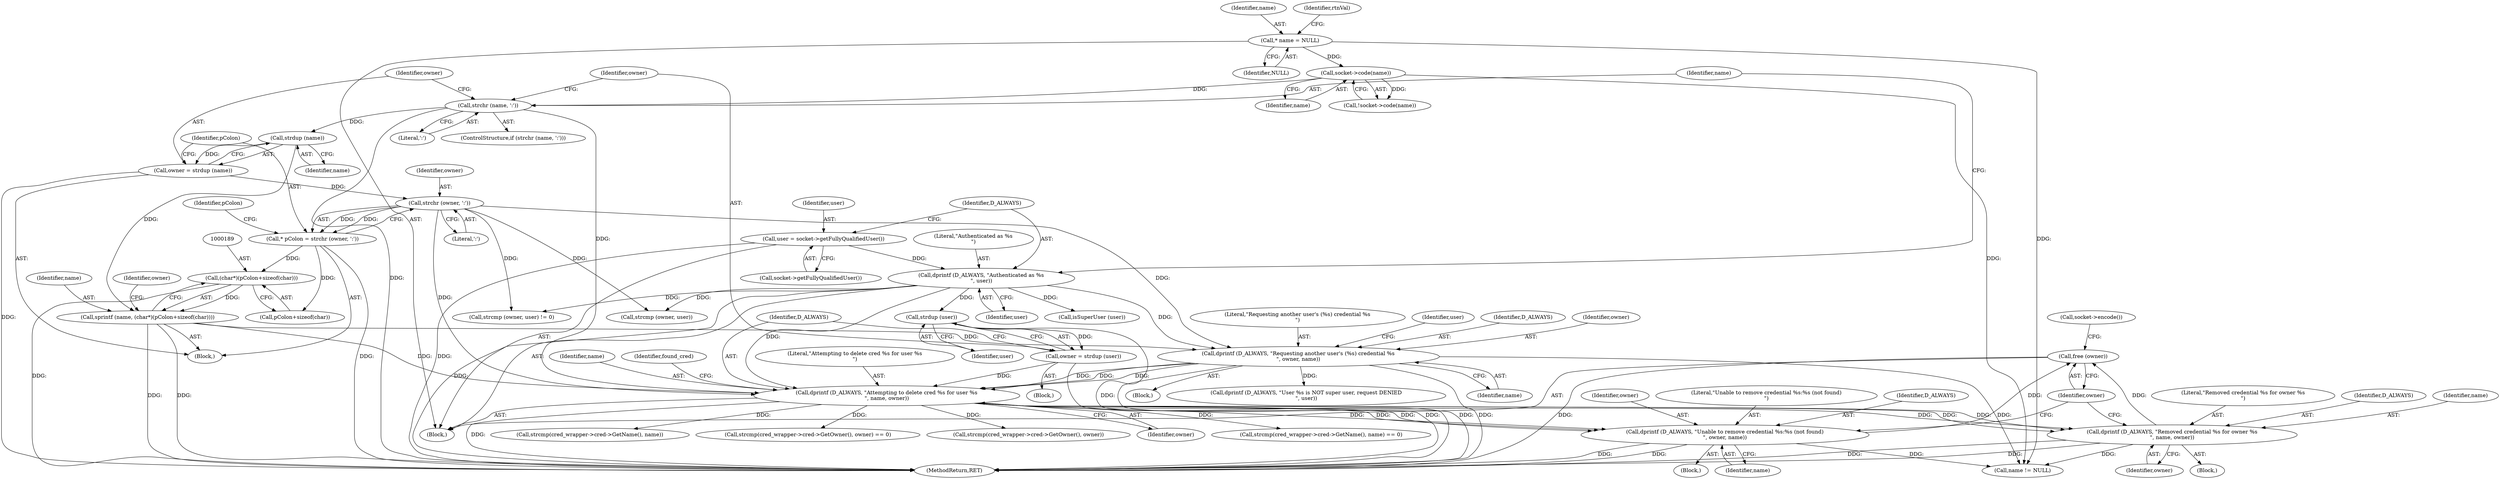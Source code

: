 digraph "0_htcondor_5e5571d1a431eb3c61977b6dd6ec90186ef79867_0@API" {
"1000290" [label="(Call,free (owner))"];
"1000278" [label="(Call,dprintf (D_ALWAYS, \"Removed credential %s for owner %s\n\", name, owner))"];
"1000228" [label="(Call,dprintf (D_ALWAYS, \"Attempting to delete cred %s for user %s\n\", name, owner))"];
"1000163" [label="(Call,dprintf (D_ALWAYS, \"Authenticated as %s\n\", user))"];
"1000160" [label="(Call,user = socket->getFullyQualifiedUser())"];
"1000201" [label="(Call,dprintf (D_ALWAYS, \"Requesting another user's (%s) credential %s\n\", owner, name))"];
"1000179" [label="(Call,strchr (owner, ':'))"];
"1000172" [label="(Call,owner = strdup (name))"];
"1000174" [label="(Call,strdup (name))"];
"1000168" [label="(Call,strchr (name, ':'))"];
"1000153" [label="(Call,socket->code(name))"];
"1000109" [label="(Call,* name = NULL)"];
"1000186" [label="(Call,sprintf (name, (char*)(pColon+sizeof(char))))"];
"1000188" [label="(Call,(char*)(pColon+sizeof(char)))"];
"1000177" [label="(Call,* pColon = strchr (owner, ':'))"];
"1000224" [label="(Call,owner = strdup (user))"];
"1000226" [label="(Call,strdup (user))"];
"1000285" [label="(Call,dprintf (D_ALWAYS, \"Unable to remove credential %s:%s (not found)\n\", owner, name))"];
"1000281" [label="(Identifier,name)"];
"1000175" [label="(Identifier,name)"];
"1000226" [label="(Call,strdup (user))"];
"1000249" [label="(Call,strcmp(cred_wrapper->cred->GetName(), name))"];
"1000195" [label="(Call,strcmp (owner, user) != 0)"];
"1000228" [label="(Call,dprintf (D_ALWAYS, \"Attempting to delete cred %s for user %s\n\", name, owner))"];
"1000180" [label="(Identifier,owner)"];
"1000154" [label="(Identifier,name)"];
"1000162" [label="(Call,socket->getFullyQualifiedUser())"];
"1000282" [label="(Identifier,owner)"];
"1000200" [label="(Block,)"];
"1000314" [label="(MethodReturn,RET)"];
"1000153" [label="(Call,socket->code(name))"];
"1000110" [label="(Identifier,name)"];
"1000168" [label="(Call,strchr (name, ':'))"];
"1000163" [label="(Call,dprintf (D_ALWAYS, \"Authenticated as %s\n\", user))"];
"1000227" [label="(Identifier,user)"];
"1000173" [label="(Identifier,owner)"];
"1000186" [label="(Call,sprintf (name, (char*)(pColon+sizeof(char))))"];
"1000203" [label="(Literal,\"Requesting another user's (%s) credential %s\n\")"];
"1000161" [label="(Identifier,user)"];
"1000253" [label="(Call,strcmp(cred_wrapper->cred->GetOwner(), owner) == 0)"];
"1000170" [label="(Literal,':')"];
"1000284" [label="(Block,)"];
"1000266" [label="(Block,)"];
"1000177" [label="(Call,* pColon = strchr (owner, ':'))"];
"1000223" [label="(Block,)"];
"1000254" [label="(Call,strcmp(cred_wrapper->cred->GetOwner(), owner))"];
"1000164" [label="(Identifier,D_ALWAYS)"];
"1000232" [label="(Identifier,owner)"];
"1000169" [label="(Identifier,name)"];
"1000160" [label="(Call,user = socket->getFullyQualifiedUser())"];
"1000174" [label="(Call,strdup (name))"];
"1000209" [label="(Identifier,user)"];
"1000111" [label="(Identifier,NULL)"];
"1000190" [label="(Call,pColon+sizeof(char))"];
"1000280" [label="(Literal,\"Removed credential %s for owner %s\n\")"];
"1000165" [label="(Literal,\"Authenticated as %s\n\")"];
"1000290" [label="(Call,free (owner))"];
"1000229" [label="(Identifier,D_ALWAYS)"];
"1000107" [label="(Block,)"];
"1000230" [label="(Literal,\"Attempting to delete cred %s for user %s\n\")"];
"1000202" [label="(Identifier,D_ALWAYS)"];
"1000211" [label="(Call,dprintf (D_ALWAYS, \"User %s is NOT super user, request DENIED\n\", user))"];
"1000197" [label="(Identifier,owner)"];
"1000287" [label="(Literal,\"Unable to remove credential %s:%s (not found)\n\")"];
"1000184" [label="(Identifier,pColon)"];
"1000187" [label="(Identifier,name)"];
"1000152" [label="(Call,!socket->code(name))"];
"1000292" [label="(Call,socket->encode())"];
"1000196" [label="(Call,strcmp (owner, user))"];
"1000225" [label="(Identifier,owner)"];
"1000201" [label="(Call,dprintf (D_ALWAYS, \"Requesting another user's (%s) credential %s\n\", owner, name))"];
"1000178" [label="(Identifier,pColon)"];
"1000231" [label="(Identifier,name)"];
"1000306" [label="(Call,name != NULL)"];
"1000167" [label="(ControlStructure,if (strchr (name, ':')))"];
"1000248" [label="(Call,strcmp(cred_wrapper->cred->GetName(), name) == 0)"];
"1000204" [label="(Identifier,owner)"];
"1000285" [label="(Call,dprintf (D_ALWAYS, \"Unable to remove credential %s:%s (not found)\n\", owner, name))"];
"1000234" [label="(Identifier,found_cred)"];
"1000114" [label="(Identifier,rtnVal)"];
"1000224" [label="(Call,owner = strdup (user))"];
"1000289" [label="(Identifier,name)"];
"1000286" [label="(Identifier,D_ALWAYS)"];
"1000171" [label="(Block,)"];
"1000278" [label="(Call,dprintf (D_ALWAYS, \"Removed credential %s for owner %s\n\", name, owner))"];
"1000188" [label="(Call,(char*)(pColon+sizeof(char)))"];
"1000288" [label="(Identifier,owner)"];
"1000279" [label="(Identifier,D_ALWAYS)"];
"1000166" [label="(Identifier,user)"];
"1000181" [label="(Literal,':')"];
"1000208" [label="(Call,isSuperUser (user))"];
"1000109" [label="(Call,* name = NULL)"];
"1000291" [label="(Identifier,owner)"];
"1000179" [label="(Call,strchr (owner, ':'))"];
"1000205" [label="(Identifier,name)"];
"1000172" [label="(Call,owner = strdup (name))"];
"1000290" -> "1000107"  [label="AST: "];
"1000290" -> "1000291"  [label="CFG: "];
"1000291" -> "1000290"  [label="AST: "];
"1000292" -> "1000290"  [label="CFG: "];
"1000290" -> "1000314"  [label="DDG: "];
"1000278" -> "1000290"  [label="DDG: "];
"1000285" -> "1000290"  [label="DDG: "];
"1000278" -> "1000266"  [label="AST: "];
"1000278" -> "1000282"  [label="CFG: "];
"1000279" -> "1000278"  [label="AST: "];
"1000280" -> "1000278"  [label="AST: "];
"1000281" -> "1000278"  [label="AST: "];
"1000282" -> "1000278"  [label="AST: "];
"1000291" -> "1000278"  [label="CFG: "];
"1000278" -> "1000314"  [label="DDG: "];
"1000278" -> "1000314"  [label="DDG: "];
"1000228" -> "1000278"  [label="DDG: "];
"1000228" -> "1000278"  [label="DDG: "];
"1000228" -> "1000278"  [label="DDG: "];
"1000278" -> "1000306"  [label="DDG: "];
"1000228" -> "1000107"  [label="AST: "];
"1000228" -> "1000232"  [label="CFG: "];
"1000229" -> "1000228"  [label="AST: "];
"1000230" -> "1000228"  [label="AST: "];
"1000231" -> "1000228"  [label="AST: "];
"1000232" -> "1000228"  [label="AST: "];
"1000234" -> "1000228"  [label="CFG: "];
"1000228" -> "1000314"  [label="DDG: "];
"1000163" -> "1000228"  [label="DDG: "];
"1000201" -> "1000228"  [label="DDG: "];
"1000201" -> "1000228"  [label="DDG: "];
"1000201" -> "1000228"  [label="DDG: "];
"1000186" -> "1000228"  [label="DDG: "];
"1000168" -> "1000228"  [label="DDG: "];
"1000224" -> "1000228"  [label="DDG: "];
"1000179" -> "1000228"  [label="DDG: "];
"1000228" -> "1000248"  [label="DDG: "];
"1000228" -> "1000249"  [label="DDG: "];
"1000228" -> "1000253"  [label="DDG: "];
"1000228" -> "1000254"  [label="DDG: "];
"1000228" -> "1000285"  [label="DDG: "];
"1000228" -> "1000285"  [label="DDG: "];
"1000228" -> "1000285"  [label="DDG: "];
"1000163" -> "1000107"  [label="AST: "];
"1000163" -> "1000166"  [label="CFG: "];
"1000164" -> "1000163"  [label="AST: "];
"1000165" -> "1000163"  [label="AST: "];
"1000166" -> "1000163"  [label="AST: "];
"1000169" -> "1000163"  [label="CFG: "];
"1000163" -> "1000314"  [label="DDG: "];
"1000160" -> "1000163"  [label="DDG: "];
"1000163" -> "1000195"  [label="DDG: "];
"1000163" -> "1000196"  [label="DDG: "];
"1000163" -> "1000201"  [label="DDG: "];
"1000163" -> "1000208"  [label="DDG: "];
"1000163" -> "1000226"  [label="DDG: "];
"1000160" -> "1000107"  [label="AST: "];
"1000160" -> "1000162"  [label="CFG: "];
"1000161" -> "1000160"  [label="AST: "];
"1000162" -> "1000160"  [label="AST: "];
"1000164" -> "1000160"  [label="CFG: "];
"1000160" -> "1000314"  [label="DDG: "];
"1000201" -> "1000200"  [label="AST: "];
"1000201" -> "1000205"  [label="CFG: "];
"1000202" -> "1000201"  [label="AST: "];
"1000203" -> "1000201"  [label="AST: "];
"1000204" -> "1000201"  [label="AST: "];
"1000205" -> "1000201"  [label="AST: "];
"1000209" -> "1000201"  [label="CFG: "];
"1000201" -> "1000314"  [label="DDG: "];
"1000201" -> "1000314"  [label="DDG: "];
"1000179" -> "1000201"  [label="DDG: "];
"1000186" -> "1000201"  [label="DDG: "];
"1000201" -> "1000211"  [label="DDG: "];
"1000201" -> "1000306"  [label="DDG: "];
"1000179" -> "1000177"  [label="AST: "];
"1000179" -> "1000181"  [label="CFG: "];
"1000180" -> "1000179"  [label="AST: "];
"1000181" -> "1000179"  [label="AST: "];
"1000177" -> "1000179"  [label="CFG: "];
"1000179" -> "1000177"  [label="DDG: "];
"1000179" -> "1000177"  [label="DDG: "];
"1000172" -> "1000179"  [label="DDG: "];
"1000179" -> "1000195"  [label="DDG: "];
"1000179" -> "1000196"  [label="DDG: "];
"1000172" -> "1000171"  [label="AST: "];
"1000172" -> "1000174"  [label="CFG: "];
"1000173" -> "1000172"  [label="AST: "];
"1000174" -> "1000172"  [label="AST: "];
"1000178" -> "1000172"  [label="CFG: "];
"1000172" -> "1000314"  [label="DDG: "];
"1000174" -> "1000172"  [label="DDG: "];
"1000174" -> "1000175"  [label="CFG: "];
"1000175" -> "1000174"  [label="AST: "];
"1000168" -> "1000174"  [label="DDG: "];
"1000174" -> "1000186"  [label="DDG: "];
"1000168" -> "1000167"  [label="AST: "];
"1000168" -> "1000170"  [label="CFG: "];
"1000169" -> "1000168"  [label="AST: "];
"1000170" -> "1000168"  [label="AST: "];
"1000173" -> "1000168"  [label="CFG: "];
"1000225" -> "1000168"  [label="CFG: "];
"1000168" -> "1000314"  [label="DDG: "];
"1000153" -> "1000168"  [label="DDG: "];
"1000153" -> "1000152"  [label="AST: "];
"1000153" -> "1000154"  [label="CFG: "];
"1000154" -> "1000153"  [label="AST: "];
"1000152" -> "1000153"  [label="CFG: "];
"1000153" -> "1000152"  [label="DDG: "];
"1000109" -> "1000153"  [label="DDG: "];
"1000153" -> "1000306"  [label="DDG: "];
"1000109" -> "1000107"  [label="AST: "];
"1000109" -> "1000111"  [label="CFG: "];
"1000110" -> "1000109"  [label="AST: "];
"1000111" -> "1000109"  [label="AST: "];
"1000114" -> "1000109"  [label="CFG: "];
"1000109" -> "1000306"  [label="DDG: "];
"1000186" -> "1000171"  [label="AST: "];
"1000186" -> "1000188"  [label="CFG: "];
"1000187" -> "1000186"  [label="AST: "];
"1000188" -> "1000186"  [label="AST: "];
"1000197" -> "1000186"  [label="CFG: "];
"1000186" -> "1000314"  [label="DDG: "];
"1000186" -> "1000314"  [label="DDG: "];
"1000188" -> "1000186"  [label="DDG: "];
"1000188" -> "1000190"  [label="CFG: "];
"1000189" -> "1000188"  [label="AST: "];
"1000190" -> "1000188"  [label="AST: "];
"1000188" -> "1000314"  [label="DDG: "];
"1000177" -> "1000188"  [label="DDG: "];
"1000177" -> "1000171"  [label="AST: "];
"1000178" -> "1000177"  [label="AST: "];
"1000184" -> "1000177"  [label="CFG: "];
"1000177" -> "1000314"  [label="DDG: "];
"1000177" -> "1000190"  [label="DDG: "];
"1000224" -> "1000223"  [label="AST: "];
"1000224" -> "1000226"  [label="CFG: "];
"1000225" -> "1000224"  [label="AST: "];
"1000226" -> "1000224"  [label="AST: "];
"1000229" -> "1000224"  [label="CFG: "];
"1000224" -> "1000314"  [label="DDG: "];
"1000226" -> "1000224"  [label="DDG: "];
"1000226" -> "1000227"  [label="CFG: "];
"1000227" -> "1000226"  [label="AST: "];
"1000226" -> "1000314"  [label="DDG: "];
"1000285" -> "1000284"  [label="AST: "];
"1000285" -> "1000289"  [label="CFG: "];
"1000286" -> "1000285"  [label="AST: "];
"1000287" -> "1000285"  [label="AST: "];
"1000288" -> "1000285"  [label="AST: "];
"1000289" -> "1000285"  [label="AST: "];
"1000291" -> "1000285"  [label="CFG: "];
"1000285" -> "1000314"  [label="DDG: "];
"1000285" -> "1000314"  [label="DDG: "];
"1000285" -> "1000306"  [label="DDG: "];
}
